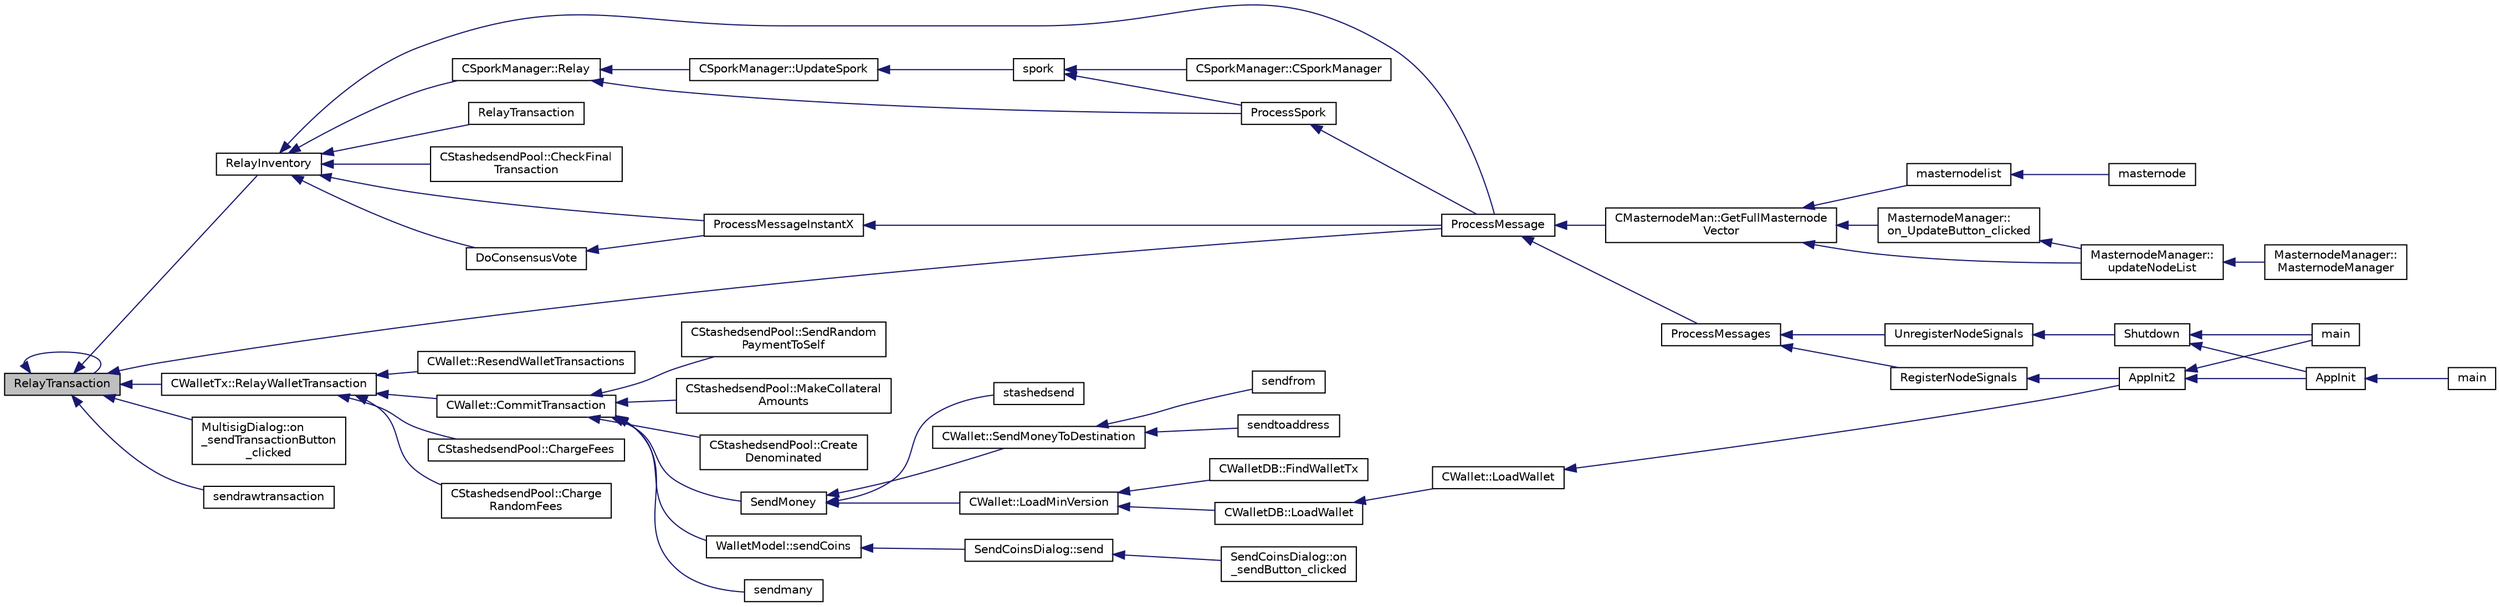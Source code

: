 digraph "RelayTransaction"
{
  edge [fontname="Helvetica",fontsize="10",labelfontname="Helvetica",labelfontsize="10"];
  node [fontname="Helvetica",fontsize="10",shape=record];
  rankdir="LR";
  Node774 [label="RelayTransaction",height=0.2,width=0.4,color="black", fillcolor="grey75", style="filled", fontcolor="black"];
  Node774 -> Node775 [dir="back",color="midnightblue",fontsize="10",style="solid",fontname="Helvetica"];
  Node775 [label="ProcessMessage",height=0.2,width=0.4,color="black", fillcolor="white", style="filled",URL="$df/d0a/main_8cpp.html#a8ba92b1a4bce3c835e887a9073d17d8e"];
  Node775 -> Node776 [dir="back",color="midnightblue",fontsize="10",style="solid",fontname="Helvetica"];
  Node776 [label="ProcessMessages",height=0.2,width=0.4,color="black", fillcolor="white", style="filled",URL="$d4/dbf/main_8h.html#a196f9318f02448b85b28d612698934fd"];
  Node776 -> Node777 [dir="back",color="midnightblue",fontsize="10",style="solid",fontname="Helvetica"];
  Node777 [label="RegisterNodeSignals",height=0.2,width=0.4,color="black", fillcolor="white", style="filled",URL="$d4/dbf/main_8h.html#ab02615ff65f91d69f8d786ec900baa8a",tooltip="Register with a network node to receive its signals. "];
  Node777 -> Node778 [dir="back",color="midnightblue",fontsize="10",style="solid",fontname="Helvetica"];
  Node778 [label="AppInit2",height=0.2,width=0.4,color="black", fillcolor="white", style="filled",URL="$d8/dc0/init_8h.html#a1a4c1bfbf6ba1db77e988b89b9cadfd3",tooltip="Initialize ion. "];
  Node778 -> Node779 [dir="back",color="midnightblue",fontsize="10",style="solid",fontname="Helvetica"];
  Node779 [label="AppInit",height=0.2,width=0.4,color="black", fillcolor="white", style="filled",URL="$d4/d35/iond_8cpp.html#ac59316b767e6984e1285f0531275286b"];
  Node779 -> Node780 [dir="back",color="midnightblue",fontsize="10",style="solid",fontname="Helvetica"];
  Node780 [label="main",height=0.2,width=0.4,color="black", fillcolor="white", style="filled",URL="$d4/d35/iond_8cpp.html#a0ddf1224851353fc92bfbff6f499fa97"];
  Node778 -> Node781 [dir="back",color="midnightblue",fontsize="10",style="solid",fontname="Helvetica"];
  Node781 [label="main",height=0.2,width=0.4,color="black", fillcolor="white", style="filled",URL="$d5/d2d/ion_8cpp.html#a0ddf1224851353fc92bfbff6f499fa97"];
  Node776 -> Node782 [dir="back",color="midnightblue",fontsize="10",style="solid",fontname="Helvetica"];
  Node782 [label="UnregisterNodeSignals",height=0.2,width=0.4,color="black", fillcolor="white", style="filled",URL="$d4/dbf/main_8h.html#a3ef0cc6e9d9d6435ee2a5569244d6ebd",tooltip="Unregister a network node. "];
  Node782 -> Node783 [dir="back",color="midnightblue",fontsize="10",style="solid",fontname="Helvetica"];
  Node783 [label="Shutdown",height=0.2,width=0.4,color="black", fillcolor="white", style="filled",URL="$d8/dc0/init_8h.html#ac5f038c2b480cf9ef5e19e3eba8dbaf9"];
  Node783 -> Node779 [dir="back",color="midnightblue",fontsize="10",style="solid",fontname="Helvetica"];
  Node783 -> Node781 [dir="back",color="midnightblue",fontsize="10",style="solid",fontname="Helvetica"];
  Node775 -> Node784 [dir="back",color="midnightblue",fontsize="10",style="solid",fontname="Helvetica"];
  Node784 [label="CMasternodeMan::GetFullMasternode\lVector",height=0.2,width=0.4,color="black", fillcolor="white", style="filled",URL="$dc/d6b/class_c_masternode_man.html#ab39e213a7601e1bef2eba1d5d63206f5"];
  Node784 -> Node785 [dir="back",color="midnightblue",fontsize="10",style="solid",fontname="Helvetica"];
  Node785 [label="MasternodeManager::\lupdateNodeList",height=0.2,width=0.4,color="black", fillcolor="white", style="filled",URL="$d9/d70/class_masternode_manager.html#a5485a8bd6ccf673027165cc1207dfae9"];
  Node785 -> Node786 [dir="back",color="midnightblue",fontsize="10",style="solid",fontname="Helvetica"];
  Node786 [label="MasternodeManager::\lMasternodeManager",height=0.2,width=0.4,color="black", fillcolor="white", style="filled",URL="$d9/d70/class_masternode_manager.html#ad18cb99065e056e6b791e2356de826bf"];
  Node784 -> Node787 [dir="back",color="midnightblue",fontsize="10",style="solid",fontname="Helvetica"];
  Node787 [label="MasternodeManager::\lon_UpdateButton_clicked",height=0.2,width=0.4,color="black", fillcolor="white", style="filled",URL="$d9/d70/class_masternode_manager.html#ae8d07b4d869e3eb09fe1be445eff0430"];
  Node787 -> Node785 [dir="back",color="midnightblue",fontsize="10",style="solid",fontname="Helvetica"];
  Node784 -> Node788 [dir="back",color="midnightblue",fontsize="10",style="solid",fontname="Helvetica"];
  Node788 [label="masternodelist",height=0.2,width=0.4,color="black", fillcolor="white", style="filled",URL="$d5/d6b/rpcstashedsend_8cpp.html#a3a7ed7e37f21eb2912afc6e776f7236c"];
  Node788 -> Node789 [dir="back",color="midnightblue",fontsize="10",style="solid",fontname="Helvetica"];
  Node789 [label="masternode",height=0.2,width=0.4,color="black", fillcolor="white", style="filled",URL="$d5/d6b/rpcstashedsend_8cpp.html#a30609e443aeb47c29ed0878d16b1b5e1"];
  Node774 -> Node774 [dir="back",color="midnightblue",fontsize="10",style="solid",fontname="Helvetica"];
  Node774 -> Node790 [dir="back",color="midnightblue",fontsize="10",style="solid",fontname="Helvetica"];
  Node790 [label="RelayInventory",height=0.2,width=0.4,color="black", fillcolor="white", style="filled",URL="$d7/d97/net_8h.html#a8efddffaa3931e6bafecaac5e0605d1b"];
  Node790 -> Node791 [dir="back",color="midnightblue",fontsize="10",style="solid",fontname="Helvetica"];
  Node791 [label="ProcessMessageInstantX",height=0.2,width=0.4,color="black", fillcolor="white", style="filled",URL="$d6/d5f/instantx_8h.html#aa516cb499ead2691d8ab216a499db5d0"];
  Node791 -> Node775 [dir="back",color="midnightblue",fontsize="10",style="solid",fontname="Helvetica"];
  Node790 -> Node792 [dir="back",color="midnightblue",fontsize="10",style="solid",fontname="Helvetica"];
  Node792 [label="DoConsensusVote",height=0.2,width=0.4,color="black", fillcolor="white", style="filled",URL="$d6/d5f/instantx_8h.html#a0753801d6e6eb2cb230a85a6ba6fd371"];
  Node792 -> Node791 [dir="back",color="midnightblue",fontsize="10",style="solid",fontname="Helvetica"];
  Node790 -> Node775 [dir="back",color="midnightblue",fontsize="10",style="solid",fontname="Helvetica"];
  Node790 -> Node793 [dir="back",color="midnightblue",fontsize="10",style="solid",fontname="Helvetica"];
  Node793 [label="RelayTransaction",height=0.2,width=0.4,color="black", fillcolor="white", style="filled",URL="$d7/d97/net_8h.html#aa7eea5ebcc85b5a7a0ae3716608bfffe"];
  Node790 -> Node794 [dir="back",color="midnightblue",fontsize="10",style="solid",fontname="Helvetica"];
  Node794 [label="CSporkManager::Relay",height=0.2,width=0.4,color="black", fillcolor="white", style="filled",URL="$d2/d5e/class_c_spork_manager.html#ae8651894670c02ecb5f99806376d5af2"];
  Node794 -> Node795 [dir="back",color="midnightblue",fontsize="10",style="solid",fontname="Helvetica"];
  Node795 [label="ProcessSpork",height=0.2,width=0.4,color="black", fillcolor="white", style="filled",URL="$d0/d24/spork_8h.html#a3f9c24c1f4c012152fb4422ca981610a"];
  Node795 -> Node775 [dir="back",color="midnightblue",fontsize="10",style="solid",fontname="Helvetica"];
  Node794 -> Node796 [dir="back",color="midnightblue",fontsize="10",style="solid",fontname="Helvetica"];
  Node796 [label="CSporkManager::UpdateSpork",height=0.2,width=0.4,color="black", fillcolor="white", style="filled",URL="$d2/d5e/class_c_spork_manager.html#a51293c5c9db22f4435f044b4ccb65028"];
  Node796 -> Node797 [dir="back",color="midnightblue",fontsize="10",style="solid",fontname="Helvetica"];
  Node797 [label="spork",height=0.2,width=0.4,color="black", fillcolor="white", style="filled",URL="$db/d48/rpcmisc_8cpp.html#a8dcc7f3e5749bbd1dad163b85d0abdcb"];
  Node797 -> Node795 [dir="back",color="midnightblue",fontsize="10",style="solid",fontname="Helvetica"];
  Node797 -> Node798 [dir="back",color="midnightblue",fontsize="10",style="solid",fontname="Helvetica"];
  Node798 [label="CSporkManager::CSporkManager",height=0.2,width=0.4,color="black", fillcolor="white", style="filled",URL="$d2/d5e/class_c_spork_manager.html#af25ba284196ede7288bc9855e7f8a8a5"];
  Node790 -> Node799 [dir="back",color="midnightblue",fontsize="10",style="solid",fontname="Helvetica"];
  Node799 [label="CStashedsendPool::CheckFinal\lTransaction",height=0.2,width=0.4,color="black", fillcolor="white", style="filled",URL="$dd/d8a/class_c_stashedsend_pool.html#aba122588a53a90150595bc4279beb67c"];
  Node774 -> Node800 [dir="back",color="midnightblue",fontsize="10",style="solid",fontname="Helvetica"];
  Node800 [label="MultisigDialog::on\l_sendTransactionButton\l_clicked",height=0.2,width=0.4,color="black", fillcolor="white", style="filled",URL="$d4/df4/class_multisig_dialog.html#a71fcf325cb0cde9223eefc62b3b7634b"];
  Node774 -> Node801 [dir="back",color="midnightblue",fontsize="10",style="solid",fontname="Helvetica"];
  Node801 [label="sendrawtransaction",height=0.2,width=0.4,color="black", fillcolor="white", style="filled",URL="$dc/da8/rpcrawtransaction_8cpp.html#ad5aad44f890060f42efb49acf349511e"];
  Node774 -> Node802 [dir="back",color="midnightblue",fontsize="10",style="solid",fontname="Helvetica"];
  Node802 [label="CWalletTx::RelayWalletTransaction",height=0.2,width=0.4,color="black", fillcolor="white", style="filled",URL="$d6/d53/class_c_wallet_tx.html#aec8c50f3fcde27525485b6cd4a4e19b5"];
  Node802 -> Node803 [dir="back",color="midnightblue",fontsize="10",style="solid",fontname="Helvetica"];
  Node803 [label="CStashedsendPool::ChargeFees",height=0.2,width=0.4,color="black", fillcolor="white", style="filled",URL="$dd/d8a/class_c_stashedsend_pool.html#acd76c93879dbcbdda4ca0a253f0d9c68",tooltip="Charge fees to bad actors (Charge clients a fee if they&#39;re abusive) "];
  Node802 -> Node804 [dir="back",color="midnightblue",fontsize="10",style="solid",fontname="Helvetica"];
  Node804 [label="CStashedsendPool::Charge\lRandomFees",height=0.2,width=0.4,color="black", fillcolor="white", style="filled",URL="$dd/d8a/class_c_stashedsend_pool.html#abcf715f6e5e01039218bf4881fffc3fe",tooltip="Rarely charge fees to pay miners. "];
  Node802 -> Node805 [dir="back",color="midnightblue",fontsize="10",style="solid",fontname="Helvetica"];
  Node805 [label="CWallet::ResendWalletTransactions",height=0.2,width=0.4,color="black", fillcolor="white", style="filled",URL="$d2/de5/class_c_wallet.html#ace33dcf23623d2036a38696bc3a94553"];
  Node802 -> Node806 [dir="back",color="midnightblue",fontsize="10",style="solid",fontname="Helvetica"];
  Node806 [label="CWallet::CommitTransaction",height=0.2,width=0.4,color="black", fillcolor="white", style="filled",URL="$d2/de5/class_c_wallet.html#aa13fbeaebd271f910a54cc5b82d73fde"];
  Node806 -> Node807 [dir="back",color="midnightblue",fontsize="10",style="solid",fontname="Helvetica"];
  Node807 [label="WalletModel::sendCoins",height=0.2,width=0.4,color="black", fillcolor="white", style="filled",URL="$d4/d27/class_wallet_model.html#a053fb3ff2b8b0347f83e6bb591126746"];
  Node807 -> Node808 [dir="back",color="midnightblue",fontsize="10",style="solid",fontname="Helvetica"];
  Node808 [label="SendCoinsDialog::send",height=0.2,width=0.4,color="black", fillcolor="white", style="filled",URL="$d6/de6/class_send_coins_dialog.html#afd8d436a16ea7dba1276e8fdfdc8b2d3"];
  Node808 -> Node809 [dir="back",color="midnightblue",fontsize="10",style="solid",fontname="Helvetica"];
  Node809 [label="SendCoinsDialog::on\l_sendButton_clicked",height=0.2,width=0.4,color="black", fillcolor="white", style="filled",URL="$d6/de6/class_send_coins_dialog.html#a2cab7cf9ea5040b9e2189297f7d3c764"];
  Node806 -> Node810 [dir="back",color="midnightblue",fontsize="10",style="solid",fontname="Helvetica"];
  Node810 [label="SendMoney",height=0.2,width=0.4,color="black", fillcolor="white", style="filled",URL="$d5/d6b/rpcstashedsend_8cpp.html#a49669702f73a24c1d1dc5a08d7c0785f"];
  Node810 -> Node811 [dir="back",color="midnightblue",fontsize="10",style="solid",fontname="Helvetica"];
  Node811 [label="stashedsend",height=0.2,width=0.4,color="black", fillcolor="white", style="filled",URL="$d5/d6b/rpcstashedsend_8cpp.html#a5a7cb1ad55aeaa8bcbb5172e9153a75a"];
  Node810 -> Node812 [dir="back",color="midnightblue",fontsize="10",style="solid",fontname="Helvetica"];
  Node812 [label="CWallet::SendMoneyToDestination",height=0.2,width=0.4,color="black", fillcolor="white", style="filled",URL="$d2/de5/class_c_wallet.html#aad5d55fc472f6b9ccbec5af0a7246d60"];
  Node812 -> Node813 [dir="back",color="midnightblue",fontsize="10",style="solid",fontname="Helvetica"];
  Node813 [label="sendtoaddress",height=0.2,width=0.4,color="black", fillcolor="white", style="filled",URL="$df/d1d/rpcwallet_8cpp.html#a134064858f9cfa4775a6ae34cac2b133"];
  Node812 -> Node814 [dir="back",color="midnightblue",fontsize="10",style="solid",fontname="Helvetica"];
  Node814 [label="sendfrom",height=0.2,width=0.4,color="black", fillcolor="white", style="filled",URL="$df/d1d/rpcwallet_8cpp.html#a845eaefd9ec7752b1145c183205524d0"];
  Node810 -> Node815 [dir="back",color="midnightblue",fontsize="10",style="solid",fontname="Helvetica"];
  Node815 [label="CWallet::LoadMinVersion",height=0.2,width=0.4,color="black", fillcolor="white", style="filled",URL="$d2/de5/class_c_wallet.html#a88317da8dab80135b8db73e945e15b60"];
  Node815 -> Node816 [dir="back",color="midnightblue",fontsize="10",style="solid",fontname="Helvetica"];
  Node816 [label="CWalletDB::LoadWallet",height=0.2,width=0.4,color="black", fillcolor="white", style="filled",URL="$d4/d90/class_c_wallet_d_b.html#a14f26e53502d1a60dd2b034f830acf03"];
  Node816 -> Node817 [dir="back",color="midnightblue",fontsize="10",style="solid",fontname="Helvetica"];
  Node817 [label="CWallet::LoadWallet",height=0.2,width=0.4,color="black", fillcolor="white", style="filled",URL="$d2/de5/class_c_wallet.html#a5d7b244b8ed0cbe24233ee0b6ca3cae0"];
  Node817 -> Node778 [dir="back",color="midnightblue",fontsize="10",style="solid",fontname="Helvetica"];
  Node815 -> Node818 [dir="back",color="midnightblue",fontsize="10",style="solid",fontname="Helvetica"];
  Node818 [label="CWalletDB::FindWalletTx",height=0.2,width=0.4,color="black", fillcolor="white", style="filled",URL="$d4/d90/class_c_wallet_d_b.html#abaf9ab57bf283b3d929383b0b99940bd"];
  Node806 -> Node819 [dir="back",color="midnightblue",fontsize="10",style="solid",fontname="Helvetica"];
  Node819 [label="sendmany",height=0.2,width=0.4,color="black", fillcolor="white", style="filled",URL="$df/d1d/rpcwallet_8cpp.html#adeb5f23f20fb4e589dab23cadf75c92d"];
  Node806 -> Node820 [dir="back",color="midnightblue",fontsize="10",style="solid",fontname="Helvetica"];
  Node820 [label="CStashedsendPool::SendRandom\lPaymentToSelf",height=0.2,width=0.4,color="black", fillcolor="white", style="filled",URL="$dd/d8a/class_c_stashedsend_pool.html#acd9417cd11b55cbec6a04a41fbbba939",tooltip="Used for liquidity providers. "];
  Node806 -> Node821 [dir="back",color="midnightblue",fontsize="10",style="solid",fontname="Helvetica"];
  Node821 [label="CStashedsendPool::MakeCollateral\lAmounts",height=0.2,width=0.4,color="black", fillcolor="white", style="filled",URL="$dd/d8a/class_c_stashedsend_pool.html#af475cbfebb9c64e9e7b831f2415d921c",tooltip="Split up large inputs or make fee sized inputs. "];
  Node806 -> Node822 [dir="back",color="midnightblue",fontsize="10",style="solid",fontname="Helvetica"];
  Node822 [label="CStashedsendPool::Create\lDenominated",height=0.2,width=0.4,color="black", fillcolor="white", style="filled",URL="$dd/d8a/class_c_stashedsend_pool.html#a02b3808e3653ed966b4c60874a137490"];
}
